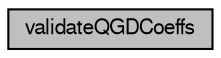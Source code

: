 digraph G
{
  bgcolor="transparent";
  edge [fontname="FreeSans",fontsize="10",labelfontname="FreeSans",labelfontsize="10"];
  node [fontname="FreeSans",fontsize="10",shape=record];
  rankdir=LR;
  Node1 [label="validateQGDCoeffs",height=0.2,width=0.4,color="black", fillcolor="grey75", style="filled" fontcolor="black"];
}
